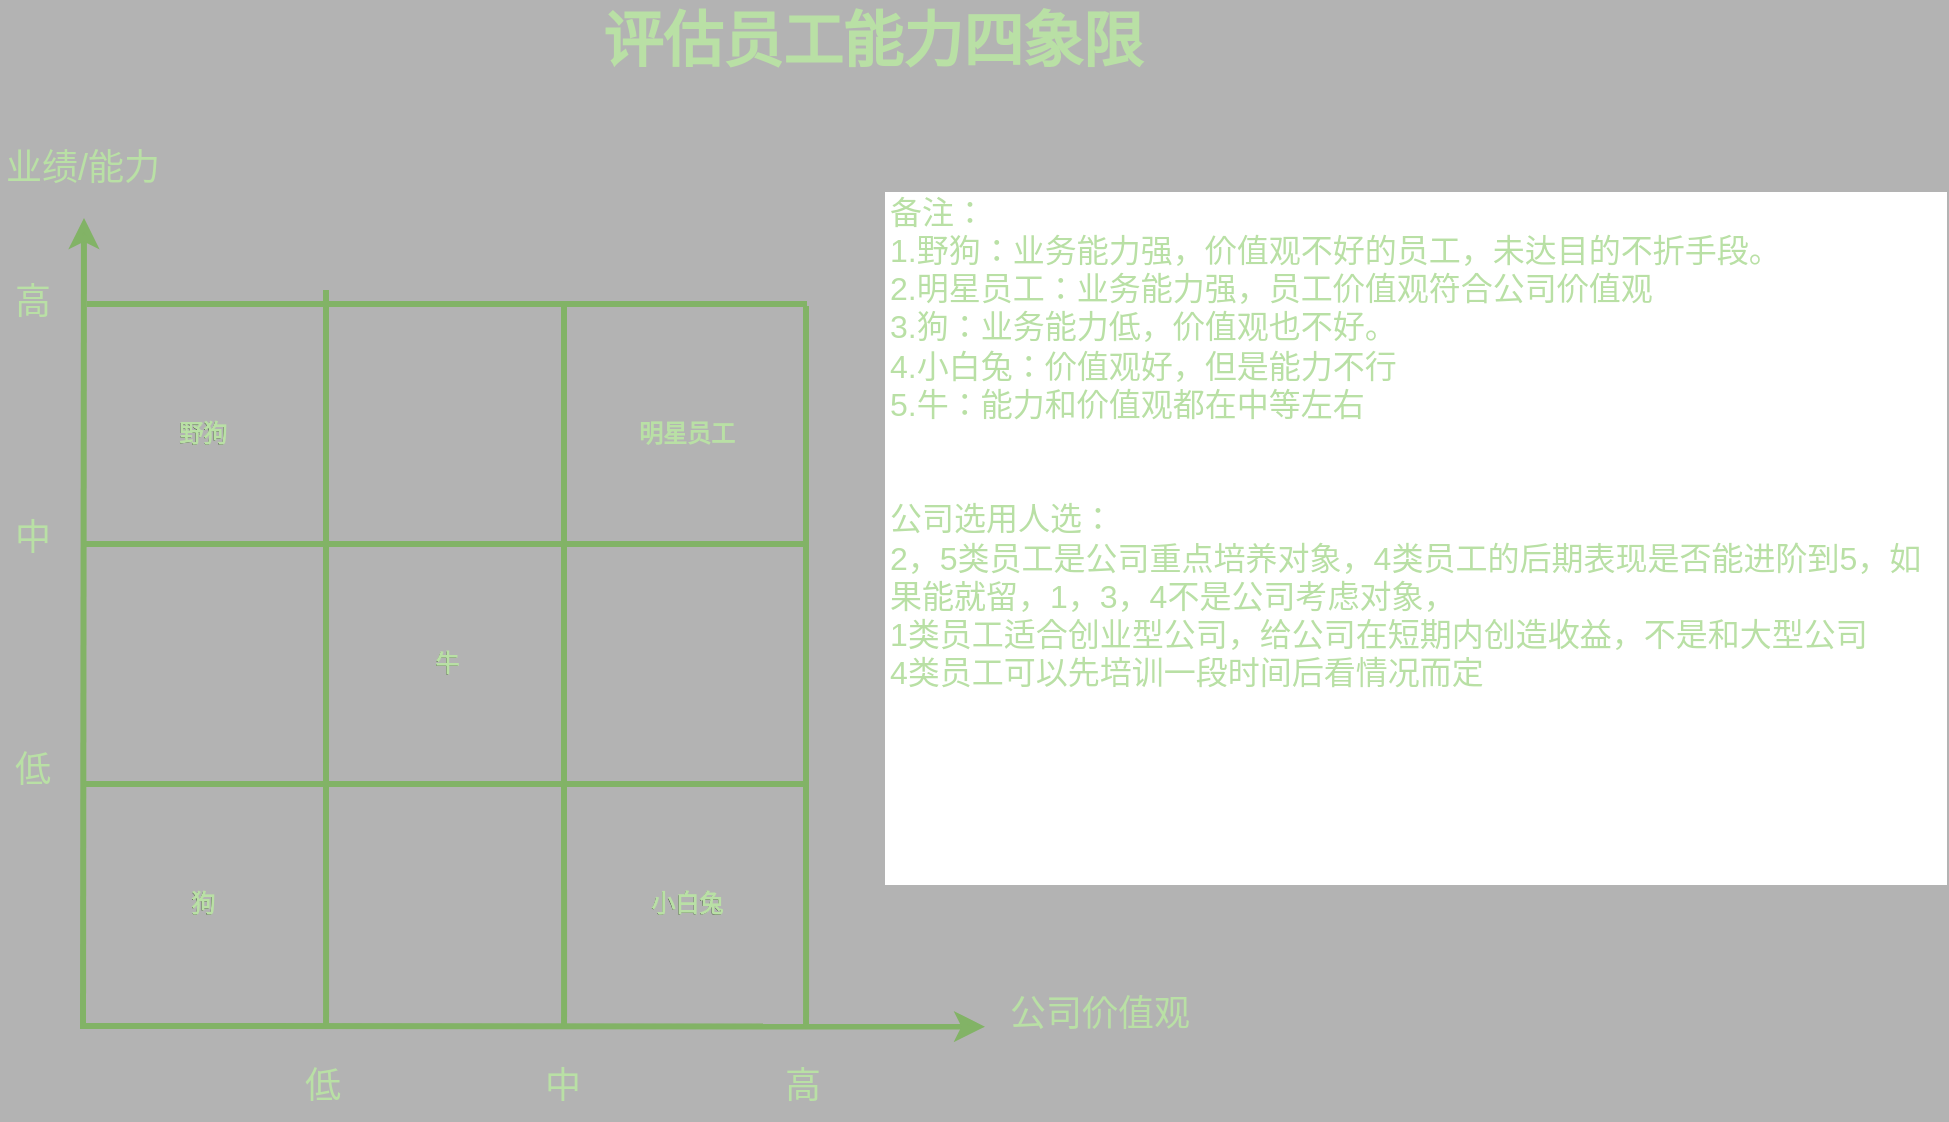<mxfile version="14.1.1" type="github">
  <diagram id="07fea595-8f29-1299-0266-81d95cde20df" name="Page-1">
    <mxGraphModel dx="-1622" dy="-464" grid="1" gridSize="10" guides="1" tooltips="1" connect="1" arrows="1" fold="1" page="1" pageScale="1" pageWidth="1169" pageHeight="827" background="#B3B3B3" math="0" shadow="0">
      <root>
        <mxCell id="0" />
        <mxCell id="1" parent="0" />
        <mxCell id="727" value="" style="edgeStyle=none;html=1;fontColor=#000000;strokeWidth=3;strokeColor=#82b366;fillColor=#d5e8d4;" parent="1" edge="1">
          <mxGeometry width="100" height="100" relative="1" as="geometry">
            <mxPoint x="2438.5" y="1353.5" as="sourcePoint" />
            <mxPoint x="2439" y="949" as="targetPoint" />
          </mxGeometry>
        </mxCell>
        <mxCell id="734" value="" style="edgeStyle=none;html=1;fontColor=#000000;strokeWidth=3;strokeColor=#82b366;fillColor=#d5e8d4;" parent="1" edge="1">
          <mxGeometry width="100" height="100" relative="1" as="geometry">
            <mxPoint x="2437" y="1353" as="sourcePoint" />
            <mxPoint x="2889.5" y="1353.31" as="targetPoint" />
          </mxGeometry>
        </mxCell>
        <mxCell id="735" value="&lt;font color=&quot;#b9e0a5&quot;&gt;公司价值观&lt;/font&gt;" style="text;spacingTop=-5;html=1;fontSize=18;fontStyle=0;points=[];strokeColor=none;" parent="1" vertex="1">
          <mxGeometry x="2900" y="1334.5" width="80" height="20" as="geometry" />
        </mxCell>
        <mxCell id="736" value="&lt;font color=&quot;#b9e0a5&quot;&gt;低&lt;/font&gt;" style="text;spacingTop=-5;align=center;verticalAlign=middle;fontStyle=0;html=1;fontSize=18;points=[];strokeColor=none;" parent="1" vertex="1">
          <mxGeometry x="2497.5" y="1370" width="120" height="30" as="geometry" />
        </mxCell>
        <mxCell id="737" value="&lt;font color=&quot;#b9e0a5&quot;&gt;中&lt;/font&gt;" style="text;spacingTop=-5;align=center;verticalAlign=middle;fontStyle=0;html=1;fontSize=18;points=[];strokeColor=none;" parent="1" vertex="1">
          <mxGeometry x="2617.5" y="1370" width="120" height="30" as="geometry" />
        </mxCell>
        <mxCell id="738" value="&lt;font color=&quot;#b9e0a5&quot;&gt;高&lt;/font&gt;" style="text;spacingTop=-5;align=center;verticalAlign=middle;fontStyle=0;html=1;fontSize=18;points=[];strokeColor=none;" parent="1" vertex="1">
          <mxGeometry x="2737.5" y="1370" width="120" height="30" as="geometry" />
        </mxCell>
        <mxCell id="745" value="&lt;font color=&quot;#b9e0a5&quot;&gt;业绩/能力&lt;/font&gt;" style="text;spacingTop=-5;html=1;fontSize=18;fontStyle=0;points=[]" parent="1" vertex="1">
          <mxGeometry x="2397.5" y="912" width="80" height="20" as="geometry" />
        </mxCell>
        <mxCell id="746" value="&lt;font color=&quot;#b9e0a5&quot;&gt;低&lt;/font&gt;" style="text;spacingTop=-5;align=center;verticalAlign=middle;fontStyle=0;html=1;fontSize=18;points=[]" parent="1" vertex="1">
          <mxGeometry x="2397.5" y="1162.0" width="30" height="130.0" as="geometry" />
        </mxCell>
        <mxCell id="747" value="&lt;font color=&quot;#b9e0a5&quot;&gt;中&lt;/font&gt;" style="text;spacingTop=-5;align=center;verticalAlign=middle;fontStyle=0;html=1;fontSize=18;points=[]" parent="1" vertex="1">
          <mxGeometry x="2397.5" y="1046.5" width="30" height="130.0" as="geometry" />
        </mxCell>
        <mxCell id="748" value="&lt;font color=&quot;#b9e0a5&quot;&gt;高&lt;/font&gt;" style="text;spacingTop=-5;align=center;verticalAlign=middle;fontStyle=0;html=1;fontSize=18;points=[]" parent="1" vertex="1">
          <mxGeometry x="2397.5" y="928" width="30" height="130.0" as="geometry" />
        </mxCell>
        <mxCell id="749" value="评估员工能力四象限" style="text;spacingTop=-5;align=center;verticalAlign=middle;fontSize=30;fontStyle=1;html=1;points=[];fontColor=#B9E0A5;" parent="1" vertex="1">
          <mxGeometry x="2427.5" y="840" width="810" height="45" as="geometry" />
        </mxCell>
        <mxCell id="U7ZelPJluDHWmrLzTlLS-753" value="" style="endArrow=none;html=1;exitX=0.521;exitY=0.117;exitDx=0;exitDy=0;exitPerimeter=0;strokeWidth=3;strokeColor=#82b366;fillColor=#d5e8d4;" edge="1" parent="1">
          <mxGeometry width="50" height="50" relative="1" as="geometry">
            <mxPoint x="2560.02" y="1354.01" as="sourcePoint" />
            <mxPoint x="2560" y="985" as="targetPoint" />
          </mxGeometry>
        </mxCell>
        <mxCell id="U7ZelPJluDHWmrLzTlLS-756" value="" style="endArrow=none;html=1;exitX=0.521;exitY=0.117;exitDx=0;exitDy=0;exitPerimeter=0;strokeWidth=3;strokeColor=#82b366;fillColor=#d5e8d4;" edge="1" parent="1">
          <mxGeometry width="50" height="50" relative="1" as="geometry">
            <mxPoint x="2679.02" y="1353.5" as="sourcePoint" />
            <mxPoint x="2679" y="992" as="targetPoint" />
          </mxGeometry>
        </mxCell>
        <mxCell id="U7ZelPJluDHWmrLzTlLS-757" value="" style="endArrow=none;html=1;exitX=0.521;exitY=0.117;exitDx=0;exitDy=0;exitPerimeter=0;strokeWidth=3;strokeColor=#82b366;fillColor=#d5e8d4;" edge="1" parent="1">
          <mxGeometry width="50" height="50" relative="1" as="geometry">
            <mxPoint x="2800.02" y="1353.5" as="sourcePoint" />
            <mxPoint x="2800" y="993" as="targetPoint" />
          </mxGeometry>
        </mxCell>
        <mxCell id="U7ZelPJluDHWmrLzTlLS-758" value="" style="endArrow=none;html=1;strokeWidth=3;strokeColor=#82b366;fillColor=#d5e8d4;" edge="1" parent="1">
          <mxGeometry width="50" height="50" relative="1" as="geometry">
            <mxPoint x="2440.5" y="992" as="sourcePoint" />
            <mxPoint x="2800.5" y="992" as="targetPoint" />
          </mxGeometry>
        </mxCell>
        <mxCell id="U7ZelPJluDHWmrLzTlLS-759" value="" style="endArrow=none;html=1;strokeWidth=3;strokeColor=#82b366;fillColor=#d5e8d4;" edge="1" parent="1">
          <mxGeometry width="50" height="50" relative="1" as="geometry">
            <mxPoint x="2439.5" y="1112" as="sourcePoint" />
            <mxPoint x="2799.5" y="1112" as="targetPoint" />
          </mxGeometry>
        </mxCell>
        <mxCell id="U7ZelPJluDHWmrLzTlLS-760" value="" style="endArrow=none;html=1;strokeWidth=3;strokeColor=#82b366;fillColor=#d5e8d4;" edge="1" parent="1">
          <mxGeometry width="50" height="50" relative="1" as="geometry">
            <mxPoint x="2438.5" y="1232" as="sourcePoint" />
            <mxPoint x="2799" y="1232" as="targetPoint" />
            <Array as="points">
              <mxPoint x="2618.5" y="1232" />
            </Array>
          </mxGeometry>
        </mxCell>
        <mxCell id="U7ZelPJluDHWmrLzTlLS-763" value="小白兔" style="text;html=1;align=center;verticalAlign=middle;resizable=0;points=[];autosize=1;" vertex="1" parent="1">
          <mxGeometry x="2715" y="1282" width="50" height="20" as="geometry" />
        </mxCell>
        <mxCell id="U7ZelPJluDHWmrLzTlLS-764" value="狗" style="text;html=1;align=center;verticalAlign=middle;resizable=0;points=[];autosize=1;" vertex="1" parent="1">
          <mxGeometry x="2482.5" y="1282" width="30" height="20" as="geometry" />
        </mxCell>
        <mxCell id="U7ZelPJluDHWmrLzTlLS-765" value="野狗" style="text;html=1;align=center;verticalAlign=middle;resizable=0;points=[];autosize=1;" vertex="1" parent="1">
          <mxGeometry x="2477.5" y="1046.5" width="40" height="20" as="geometry" />
        </mxCell>
        <mxCell id="U7ZelPJluDHWmrLzTlLS-766" value="明星员工" style="text;html=1;align=center;verticalAlign=middle;resizable=0;points=[];autosize=1;fontColor=#B9E0A5;fontStyle=1" vertex="1" parent="1">
          <mxGeometry x="2710" y="1046.5" width="60" height="20" as="geometry" />
        </mxCell>
        <mxCell id="U7ZelPJluDHWmrLzTlLS-770" value="牛" style="text;html=1;align=center;verticalAlign=middle;resizable=0;points=[];autosize=1;" vertex="1" parent="1">
          <mxGeometry x="2605" y="1162" width="30" height="20" as="geometry" />
        </mxCell>
        <mxCell id="U7ZelPJluDHWmrLzTlLS-771" value="小白兔" style="text;html=1;align=center;verticalAlign=middle;resizable=0;points=[];autosize=1;fontColor=#B9E0A5;fontStyle=1" vertex="1" parent="1">
          <mxGeometry x="2715" y="1282" width="50" height="20" as="geometry" />
        </mxCell>
        <mxCell id="U7ZelPJluDHWmrLzTlLS-772" value="狗" style="text;html=1;align=center;verticalAlign=middle;resizable=0;points=[];autosize=1;fontColor=#B9E0A5;fontStyle=1" vertex="1" parent="1">
          <mxGeometry x="2482.5" y="1282" width="30" height="20" as="geometry" />
        </mxCell>
        <mxCell id="U7ZelPJluDHWmrLzTlLS-773" value="牛" style="text;align=center;verticalAlign=middle;resizable=0;points=[];autosize=1;fontColor=#B9E0A5;fontSize=12;labelBackgroundColor=none;labelBorderColor=none;html=1;fontStyle=1" vertex="1" parent="1">
          <mxGeometry x="2605" y="1162" width="30" height="20" as="geometry" />
        </mxCell>
        <mxCell id="U7ZelPJluDHWmrLzTlLS-774" value="&lt;b&gt;野狗&lt;/b&gt;" style="text;html=1;align=center;verticalAlign=middle;resizable=0;points=[];autosize=1;fontColor=#B9E0A5;" vertex="1" parent="1">
          <mxGeometry x="2477.5" y="1046.5" width="40" height="20" as="geometry" />
        </mxCell>
        <mxCell id="U7ZelPJluDHWmrLzTlLS-776" value="备注：&lt;br&gt;1.野狗：业务能力强，价值观不好的员工，未达目的不折手段。&lt;br&gt;2.明星员工：业务能力强，员工价值观符合公司价值观&lt;br&gt;3.狗：业务能力低，价值观也不好。&lt;br&gt;4.小白兔：价值观好，但是能力不行&lt;br&gt;5.牛：能力和价值观都在中等左右&lt;br&gt;&amp;nbsp; &amp;nbsp;&lt;br&gt;&lt;br&gt;公司选用人选：&lt;br&gt;2，5类员工是公司重点培养对象，4类员工的后期表现是否能进阶到5，如果能就留，1，3，4不是公司考虑对象，&lt;br&gt;1类员工适合创业型公司，给公司在短期内创造收益，不是和大型公司&lt;br&gt;4类员工可以先培训一段时间后看情况而定&lt;br&gt;&lt;br&gt;&lt;br&gt;&lt;br&gt;&amp;nbsp; &amp;nbsp;&lt;br&gt;&amp;nbsp;&amp;nbsp;" style="whiteSpace=wrap;html=1;labelBackgroundColor=#FFFFFF;strokeColor=#FFFFFF;fontSize=16;fontColor=#B9E0A5;align=left;" vertex="1" parent="1">
          <mxGeometry x="2840" y="936.5" width="530" height="345.5" as="geometry" />
        </mxCell>
      </root>
    </mxGraphModel>
  </diagram>
</mxfile>
